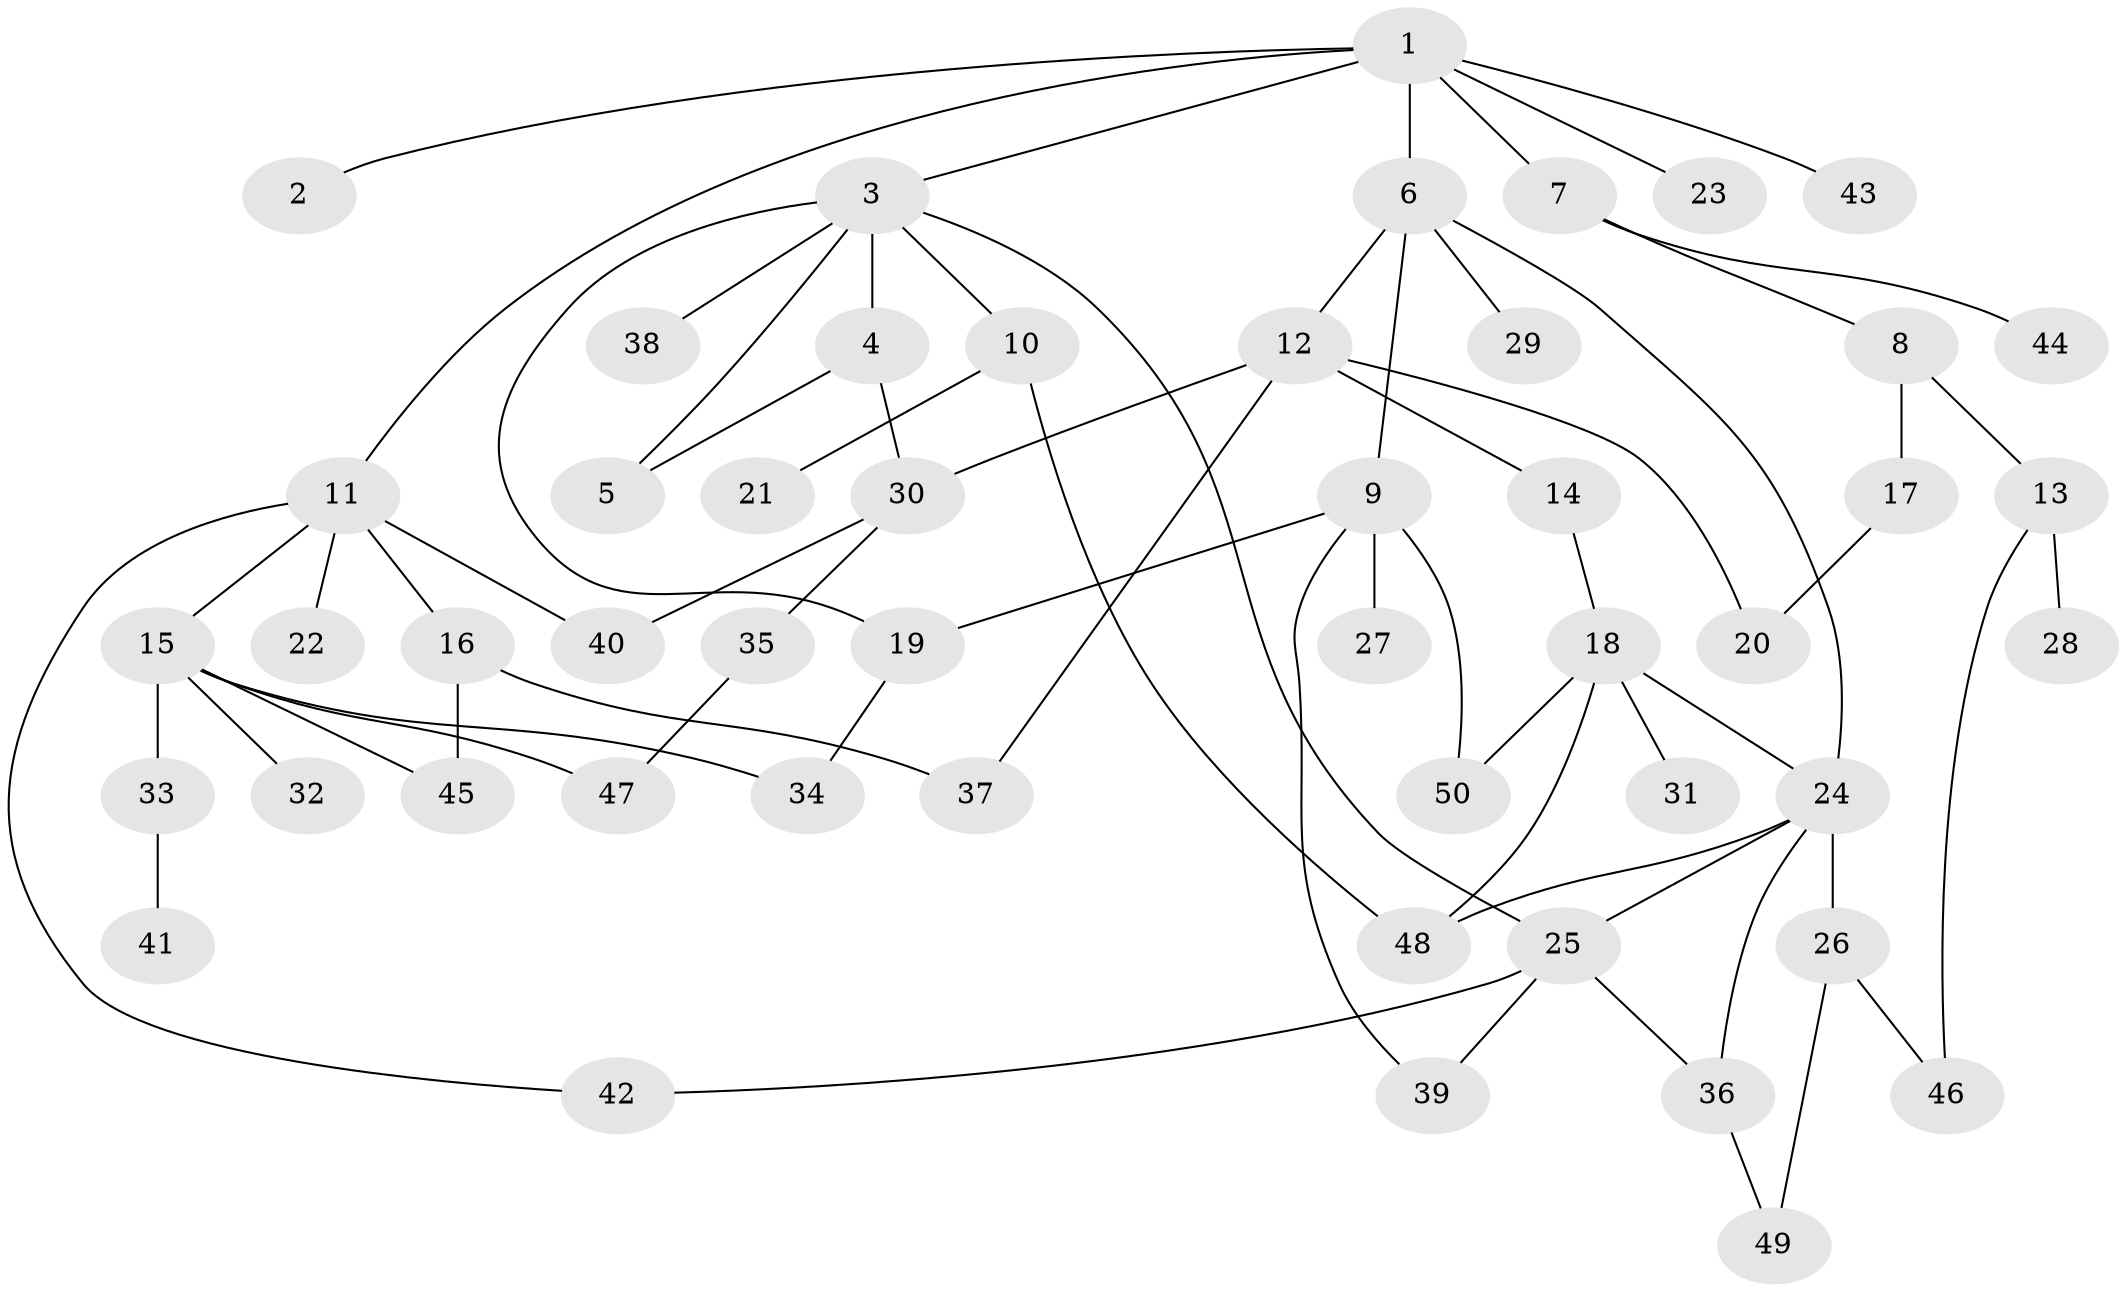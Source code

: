 // coarse degree distribution, {4: 0.125, 5: 0.1875, 2: 0.3125, 3: 0.1875, 7: 0.0625, 6: 0.0625, 1: 0.0625}
// Generated by graph-tools (version 1.1) at 2025/49/03/04/25 22:49:12]
// undirected, 50 vertices, 68 edges
graph export_dot {
  node [color=gray90,style=filled];
  1;
  2;
  3;
  4;
  5;
  6;
  7;
  8;
  9;
  10;
  11;
  12;
  13;
  14;
  15;
  16;
  17;
  18;
  19;
  20;
  21;
  22;
  23;
  24;
  25;
  26;
  27;
  28;
  29;
  30;
  31;
  32;
  33;
  34;
  35;
  36;
  37;
  38;
  39;
  40;
  41;
  42;
  43;
  44;
  45;
  46;
  47;
  48;
  49;
  50;
  1 -- 2;
  1 -- 3;
  1 -- 6;
  1 -- 7;
  1 -- 11;
  1 -- 23;
  1 -- 43;
  3 -- 4;
  3 -- 10;
  3 -- 19;
  3 -- 38;
  3 -- 25;
  3 -- 5;
  4 -- 5;
  4 -- 30;
  6 -- 9;
  6 -- 12;
  6 -- 24;
  6 -- 29;
  7 -- 8;
  7 -- 44;
  8 -- 13;
  8 -- 17;
  9 -- 27;
  9 -- 39;
  9 -- 19;
  9 -- 50;
  10 -- 21;
  10 -- 48;
  11 -- 15;
  11 -- 16;
  11 -- 22;
  11 -- 40;
  11 -- 42;
  12 -- 14;
  12 -- 37;
  12 -- 20;
  12 -- 30;
  13 -- 28;
  13 -- 46;
  14 -- 18;
  15 -- 32;
  15 -- 33;
  15 -- 45;
  15 -- 47;
  15 -- 34;
  16 -- 37;
  16 -- 45;
  17 -- 20;
  18 -- 31;
  18 -- 50;
  18 -- 48;
  18 -- 24;
  19 -- 34;
  24 -- 25;
  24 -- 26;
  24 -- 48;
  24 -- 36;
  25 -- 36;
  25 -- 42;
  25 -- 39;
  26 -- 46;
  26 -- 49;
  30 -- 35;
  30 -- 40;
  33 -- 41;
  35 -- 47;
  36 -- 49;
}
